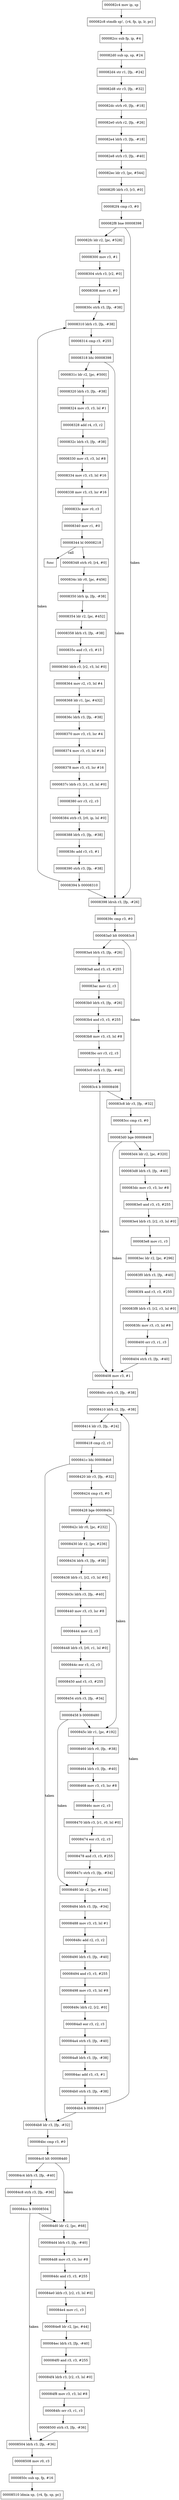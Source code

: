 digraph "main" {
	node [ shape=box ];

	"000082c4" [ label = "000082c4 mov ip, sp" ];
	"000082c8" [ label = "000082c8 stmdb sp!, {r4, fp, ip, lr, pc}" ];
	"000082cc" [ label = "000082cc sub fp, ip, #4" ];
	"000082d0" [ label = "000082d0 sub sp, sp, #24" ];
	"000082d4" [ label = "000082d4 str r1, [fp, -#24]" ];
	"000082d8" [ label = "000082d8 str r3, [fp, -#32]" ];
	"000082dc" [ label = "000082dc strh r0, [fp, -#18]" ];
	"000082e0" [ label = "000082e0 strh r2, [fp, -#26]" ];
	"000082e4" [ label = "000082e4 ldrh r3, [fp, -#18]" ];
	"000082e8" [ label = "000082e8 strh r3, [fp, -#40]" ];
	"000082ec" [ label = "000082ec ldr r3, [pc, #544]" ];
	"000082f0" [ label = "000082f0 ldrh r3, [r3, #0]" ];
	"000082f4" [ label = "000082f4 cmp r3, #0" ];
	"000082f8" [ label = "000082f8 bne 00008398" ];
	"000082fc" [ label = "000082fc ldr r2, [pc, #528]" ];
	"00008300" [ label = "00008300 mov r3, #1" ];
	"00008304" [ label = "00008304 strh r3, [r2, #0]" ];
	"00008308" [ label = "00008308 mov r3, #0" ];
	"0000830c" [ label = "0000830c strh r3, [fp, -#38]" ];
	"00008310" [ label = "00008310 ldrh r3, [fp, -#38]" ];
	"00008314" [ label = "00008314 cmp r3, #255" ];
	"00008318" [ label = "00008318 bhi 00008398" ];
	"0000831c" [ label = "0000831c ldr r2, [pc, #500]" ];
	"00008320" [ label = "00008320 ldrh r3, [fp, -#38]" ];
	"00008324" [ label = "00008324 mov r3, r3, lsl #1" ];
	"00008328" [ label = "00008328 add r4, r3, r2" ];
	"0000832c" [ label = "0000832c ldrh r3, [fp, -#38]" ];
	"00008330" [ label = "00008330 mov r3, r3, lsl #8" ];
	"00008334" [ label = "00008334 mov r3, r3, lsl #16" ];
	"00008338" [ label = "00008338 mov r3, r3, lsr #16" ];
	"0000833c" [ label = "0000833c mov r0, r3" ];
	"00008340" [ label = "00008340 mov r1, #0" ];
	"00008344" [ label = "00008344 bl 00008218" ];
	"00008348" [ label = "00008348 strh r0, [r4, #0]" ];
	"0000834c" [ label = "0000834c ldr r0, [pc, #456]" ];
	"00008350" [ label = "00008350 ldrh ip, [fp, -#38]" ];
	"00008354" [ label = "00008354 ldr r2, [pc, #452]" ];
	"00008358" [ label = "00008358 ldrh r3, [fp, -#38]" ];
	"0000835c" [ label = "0000835c and r3, r3, #15" ];
	"00008360" [ label = "00008360 ldrb r3, [r2, r3, lsl #0]" ];
	"00008364" [ label = "00008364 mov r2, r3, lsl #4" ];
	"00008368" [ label = "00008368 ldr r1, [pc, #432]" ];
	"0000836c" [ label = "0000836c ldrh r3, [fp, -#38]" ];
	"00008370" [ label = "00008370 mov r3, r3, lsr #4" ];
	"00008374" [ label = "00008374 mov r3, r3, lsl #16" ];
	"00008378" [ label = "00008378 mov r3, r3, lsr #16" ];
	"0000837c" [ label = "0000837c ldrb r3, [r1, r3, lsl #0]" ];
	"00008380" [ label = "00008380 orr r3, r2, r3" ];
	"00008384" [ label = "00008384 strb r3, [r0, ip, lsl #0]" ];
	"00008388" [ label = "00008388 ldrh r3, [fp, -#38]" ];
	"0000838c" [ label = "0000838c add r3, r3, #1" ];
	"00008390" [ label = "00008390 strh r3, [fp, -#38]" ];
	"00008394" [ label = "00008394 b 00008310" ];
	"00008398" [ label = "00008398 ldrsh r3, [fp, -#26]" ];
	"0000839c" [ label = "0000839c cmp r3, #0" ];
	"000083a0" [ label = "000083a0 blt 000083c8" ];
	"000083a4" [ label = "000083a4 ldrh r3, [fp, -#26]" ];
	"000083a8" [ label = "000083a8 and r3, r3, #255" ];
	"000083ac" [ label = "000083ac mov r2, r3" ];
	"000083b0" [ label = "000083b0 ldrh r3, [fp, -#26]" ];
	"000083b4" [ label = "000083b4 and r3, r3, #255" ];
	"000083b8" [ label = "000083b8 mov r3, r3, lsl #8" ];
	"000083bc" [ label = "000083bc orr r3, r2, r3" ];
	"000083c0" [ label = "000083c0 strh r3, [fp, -#40]" ];
	"000083c4" [ label = "000083c4 b 00008408" ];
	"000083c8" [ label = "000083c8 ldr r3, [fp, -#32]" ];
	"000083cc" [ label = "000083cc cmp r3, #0" ];
	"000083d0" [ label = "000083d0 bge 00008408" ];
	"000083d4" [ label = "000083d4 ldr r2, [pc, #320]" ];
	"000083d8" [ label = "000083d8 ldrh r3, [fp, -#40]" ];
	"000083dc" [ label = "000083dc mov r3, r3, lsr #8" ];
	"000083e0" [ label = "000083e0 and r3, r3, #255" ];
	"000083e4" [ label = "000083e4 ldrb r3, [r2, r3, lsl #0]" ];
	"000083e8" [ label = "000083e8 mov r1, r3" ];
	"000083ec" [ label = "000083ec ldr r2, [pc, #296]" ];
	"000083f0" [ label = "000083f0 ldrh r3, [fp, -#40]" ];
	"000083f4" [ label = "000083f4 and r3, r3, #255" ];
	"000083f8" [ label = "000083f8 ldrb r3, [r2, r3, lsl #0]" ];
	"000083fc" [ label = "000083fc mov r3, r3, lsl #8" ];
	"00008400" [ label = "00008400 orr r3, r1, r3" ];
	"00008404" [ label = "00008404 strh r3, [fp, -#40]" ];
	"00008408" [ label = "00008408 mov r3, #1" ];
	"0000840c" [ label = "0000840c strh r3, [fp, -#38]" ];
	"00008410" [ label = "00008410 ldrh r2, [fp, -#38]" ];
	"00008414" [ label = "00008414 ldr r3, [fp, -#24]" ];
	"00008418" [ label = "00008418 cmp r2, r3" ];
	"0000841c" [ label = "0000841c bhi 000084b8" ];
	"00008420" [ label = "00008420 ldr r3, [fp, -#32]" ];
	"00008424" [ label = "00008424 cmp r3, #0" ];
	"00008428" [ label = "00008428 bge 0000845c" ];
	"0000842c" [ label = "0000842c ldr r0, [pc, #232]" ];
	"00008430" [ label = "00008430 ldr r2, [pc, #236]" ];
	"00008434" [ label = "00008434 ldrh r3, [fp, -#38]" ];
	"00008438" [ label = "00008438 ldrb r1, [r2, r3, lsl #0]" ];
	"0000843c" [ label = "0000843c ldrh r3, [fp, -#40]" ];
	"00008440" [ label = "00008440 mov r3, r3, lsr #8" ];
	"00008444" [ label = "00008444 mov r2, r3" ];
	"00008448" [ label = "00008448 ldrb r3, [r0, r1, lsl #0]" ];
	"0000844c" [ label = "0000844c eor r3, r2, r3" ];
	"00008450" [ label = "00008450 and r3, r3, #255" ];
	"00008454" [ label = "00008454 strh r3, [fp, -#34]" ];
	"00008458" [ label = "00008458 b 00008480" ];
	"0000845c" [ label = "0000845c ldr r1, [pc, #192]" ];
	"00008460" [ label = "00008460 ldrh r0, [fp, -#38]" ];
	"00008464" [ label = "00008464 ldrh r3, [fp, -#40]" ];
	"00008468" [ label = "00008468 mov r3, r3, lsr #8" ];
	"0000846c" [ label = "0000846c mov r2, r3" ];
	"00008470" [ label = "00008470 ldrb r3, [r1, r0, lsl #0]" ];
	"00008474" [ label = "00008474 eor r3, r2, r3" ];
	"00008478" [ label = "00008478 and r3, r3, #255" ];
	"0000847c" [ label = "0000847c strh r3, [fp, -#34]" ];
	"00008480" [ label = "00008480 ldr r2, [pc, #144]" ];
	"00008484" [ label = "00008484 ldrh r3, [fp, -#34]" ];
	"00008488" [ label = "00008488 mov r3, r3, lsl #1" ];
	"0000848c" [ label = "0000848c add r2, r3, r2" ];
	"00008490" [ label = "00008490 ldrh r3, [fp, -#40]" ];
	"00008494" [ label = "00008494 and r3, r3, #255" ];
	"00008498" [ label = "00008498 mov r3, r3, lsl #8" ];
	"0000849c" [ label = "0000849c ldrh r2, [r2, #0]" ];
	"000084a0" [ label = "000084a0 eor r3, r2, r3" ];
	"000084a4" [ label = "000084a4 strh r3, [fp, -#40]" ];
	"000084a8" [ label = "000084a8 ldrh r3, [fp, -#38]" ];
	"000084ac" [ label = "000084ac add r3, r3, #1" ];
	"000084b0" [ label = "000084b0 strh r3, [fp, -#38]" ];
	"000084b4" [ label = "000084b4 b 00008410" ];
	"000084b8" [ label = "000084b8 ldr r3, [fp, -#32]" ];
	"000084bc" [ label = "000084bc cmp r3, #0" ];
	"000084c0" [ label = "000084c0 blt 000084d0" ];
	"000084c4" [ label = "000084c4 ldrh r3, [fp, -#40]" ];
	"000084c8" [ label = "000084c8 strh r3, [fp, -#36]" ];
	"000084cc" [ label = "000084cc b 00008504" ];
	"000084d0" [ label = "000084d0 ldr r2, [pc, #68]" ];
	"000084d4" [ label = "000084d4 ldrh r3, [fp, -#40]" ];
	"000084d8" [ label = "000084d8 mov r3, r3, lsr #8" ];
	"000084dc" [ label = "000084dc and r3, r3, #255" ];
	"000084e0" [ label = "000084e0 ldrb r3, [r2, r3, lsl #0]" ];
	"000084e4" [ label = "000084e4 mov r1, r3" ];
	"000084e8" [ label = "000084e8 ldr r2, [pc, #44]" ];
	"000084ec" [ label = "000084ec ldrh r3, [fp, -#40]" ];
	"000084f0" [ label = "000084f0 and r3, r3, #255" ];
	"000084f4" [ label = "000084f4 ldrb r3, [r2, r3, lsl #0]" ];
	"000084f8" [ label = "000084f8 mov r3, r3, lsl #8" ];
	"000084fc" [ label = "000084fc orr r3, r1, r3" ];
	"00008500" [ label = "00008500 strh r3, [fp, -#36]" ];
	"00008504" [ label = "00008504 ldrh r3, [fp, -#36]" ];
	"00008508" [ label = "00008508 mov r0, r3" ];
	"0000850c" [ label = "0000850c sub sp, fp, #16" ];
	"00008510" [ label = "00008510 ldmia sp, {r4, fp, sp, pc}" ];

	"000082c4" -> "000082c8";
	"000082c8" -> "000082cc";
	"000082cc" -> "000082d0";
	"000082d0" -> "000082d4";
	"000082d4" -> "000082d8";
	"000082d8" -> "000082dc";
	"000082dc" -> "000082e0";
	"000082e0" -> "000082e4";
	"000082e4" -> "000082e8";
	"000082e8" -> "000082ec";
	"000082ec" -> "000082f0";
	"000082f0" -> "000082f4";
	"000082f4" -> "000082f8";
	"000082f8" -> "00008398" [ label = "taken" ];
	"000082f8" -> "000082fc";
	"000082fc" -> "00008300";
	"00008300" -> "00008304";
	"00008304" -> "00008308";
	"00008308" -> "0000830c";
	"0000830c" -> "00008310";
	"00008310" -> "00008314";
	"00008314" -> "00008318";
	"00008318" -> "00008398" [ label = "taken" ];
	"00008318" -> "0000831c";
	"0000831c" -> "00008320";
	"00008320" -> "00008324";
	"00008324" -> "00008328";
	"00008328" -> "0000832c";
	"0000832c" -> "00008330";
	"00008330" -> "00008334";
	"00008334" -> "00008338";
	"00008338" -> "0000833c";
	"0000833c" -> "00008340";
	"00008340" -> "00008344";
	"00008344" -> "func" [ label = "call" ];
	"00008344" -> "00008348";
	"00008348" -> "0000834c";
	"0000834c" -> "00008350";
	"00008350" -> "00008354";
	"00008354" -> "00008358";
	"00008358" -> "0000835c";
	"0000835c" -> "00008360";
	"00008360" -> "00008364";
	"00008364" -> "00008368";
	"00008368" -> "0000836c";
	"0000836c" -> "00008370";
	"00008370" -> "00008374";
	"00008374" -> "00008378";
	"00008378" -> "0000837c";
	"0000837c" -> "00008380";
	"00008380" -> "00008384";
	"00008384" -> "00008388";
	"00008388" -> "0000838c";
	"0000838c" -> "00008390";
	"00008390" -> "00008394";
	"00008394" -> "00008310" [ label = "taken" ];
	"00008394" -> "00008398";
	"00008398" -> "0000839c";
	"0000839c" -> "000083a0";
	"000083a0" -> "000083c8" [ label = "taken" ];
	"000083a0" -> "000083a4";
	"000083a4" -> "000083a8";
	"000083a8" -> "000083ac";
	"000083ac" -> "000083b0";
	"000083b0" -> "000083b4";
	"000083b4" -> "000083b8";
	"000083b8" -> "000083bc";
	"000083bc" -> "000083c0";
	"000083c0" -> "000083c4";
	"000083c4" -> "00008408" [ label = "taken" ];
	"000083c4" -> "000083c8";
	"000083c8" -> "000083cc";
	"000083cc" -> "000083d0";
	"000083d0" -> "00008408" [ label = "taken" ];
	"000083d0" -> "000083d4";
	"000083d4" -> "000083d8";
	"000083d8" -> "000083dc";
	"000083dc" -> "000083e0";
	"000083e0" -> "000083e4";
	"000083e4" -> "000083e8";
	"000083e8" -> "000083ec";
	"000083ec" -> "000083f0";
	"000083f0" -> "000083f4";
	"000083f4" -> "000083f8";
	"000083f8" -> "000083fc";
	"000083fc" -> "00008400";
	"00008400" -> "00008404";
	"00008404" -> "00008408";
	"00008408" -> "0000840c";
	"0000840c" -> "00008410";
	"00008410" -> "00008414";
	"00008414" -> "00008418";
	"00008418" -> "0000841c";
	"0000841c" -> "000084b8" [ label = "taken" ];
	"0000841c" -> "00008420";
	"00008420" -> "00008424";
	"00008424" -> "00008428";
	"00008428" -> "0000845c" [ label = "taken" ];
	"00008428" -> "0000842c";
	"0000842c" -> "00008430";
	"00008430" -> "00008434";
	"00008434" -> "00008438";
	"00008438" -> "0000843c";
	"0000843c" -> "00008440";
	"00008440" -> "00008444";
	"00008444" -> "00008448";
	"00008448" -> "0000844c";
	"0000844c" -> "00008450";
	"00008450" -> "00008454";
	"00008454" -> "00008458";
	"00008458" -> "00008480" [ label = "taken" ];
	"00008458" -> "0000845c";
	"0000845c" -> "00008460";
	"00008460" -> "00008464";
	"00008464" -> "00008468";
	"00008468" -> "0000846c";
	"0000846c" -> "00008470";
	"00008470" -> "00008474";
	"00008474" -> "00008478";
	"00008478" -> "0000847c";
	"0000847c" -> "00008480";
	"00008480" -> "00008484";
	"00008484" -> "00008488";
	"00008488" -> "0000848c";
	"0000848c" -> "00008490";
	"00008490" -> "00008494";
	"00008494" -> "00008498";
	"00008498" -> "0000849c";
	"0000849c" -> "000084a0";
	"000084a0" -> "000084a4";
	"000084a4" -> "000084a8";
	"000084a8" -> "000084ac";
	"000084ac" -> "000084b0";
	"000084b0" -> "000084b4";
	"000084b4" -> "00008410" [ label = "taken" ];
	"000084b4" -> "000084b8";
	"000084b8" -> "000084bc";
	"000084bc" -> "000084c0";
	"000084c0" -> "000084d0" [ label = "taken" ];
	"000084c0" -> "000084c4";
	"000084c4" -> "000084c8";
	"000084c8" -> "000084cc";
	"000084cc" -> "00008504" [ label = "taken" ];
	"000084cc" -> "000084d0";
	"000084d0" -> "000084d4";
	"000084d4" -> "000084d8";
	"000084d8" -> "000084dc";
	"000084dc" -> "000084e0";
	"000084e0" -> "000084e4";
	"000084e4" -> "000084e8";
	"000084e8" -> "000084ec";
	"000084ec" -> "000084f0";
	"000084f0" -> "000084f4";
	"000084f4" -> "000084f8";
	"000084f8" -> "000084fc";
	"000084fc" -> "00008500";
	"00008500" -> "00008504";
	"00008504" -> "00008508";
	"00008508" -> "0000850c";
	"0000850c" -> "00008510";
}
